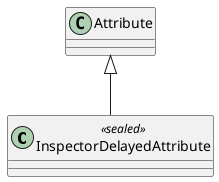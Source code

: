 @startuml
class InspectorDelayedAttribute <<sealed>> {
}
Attribute <|-- InspectorDelayedAttribute
@enduml

